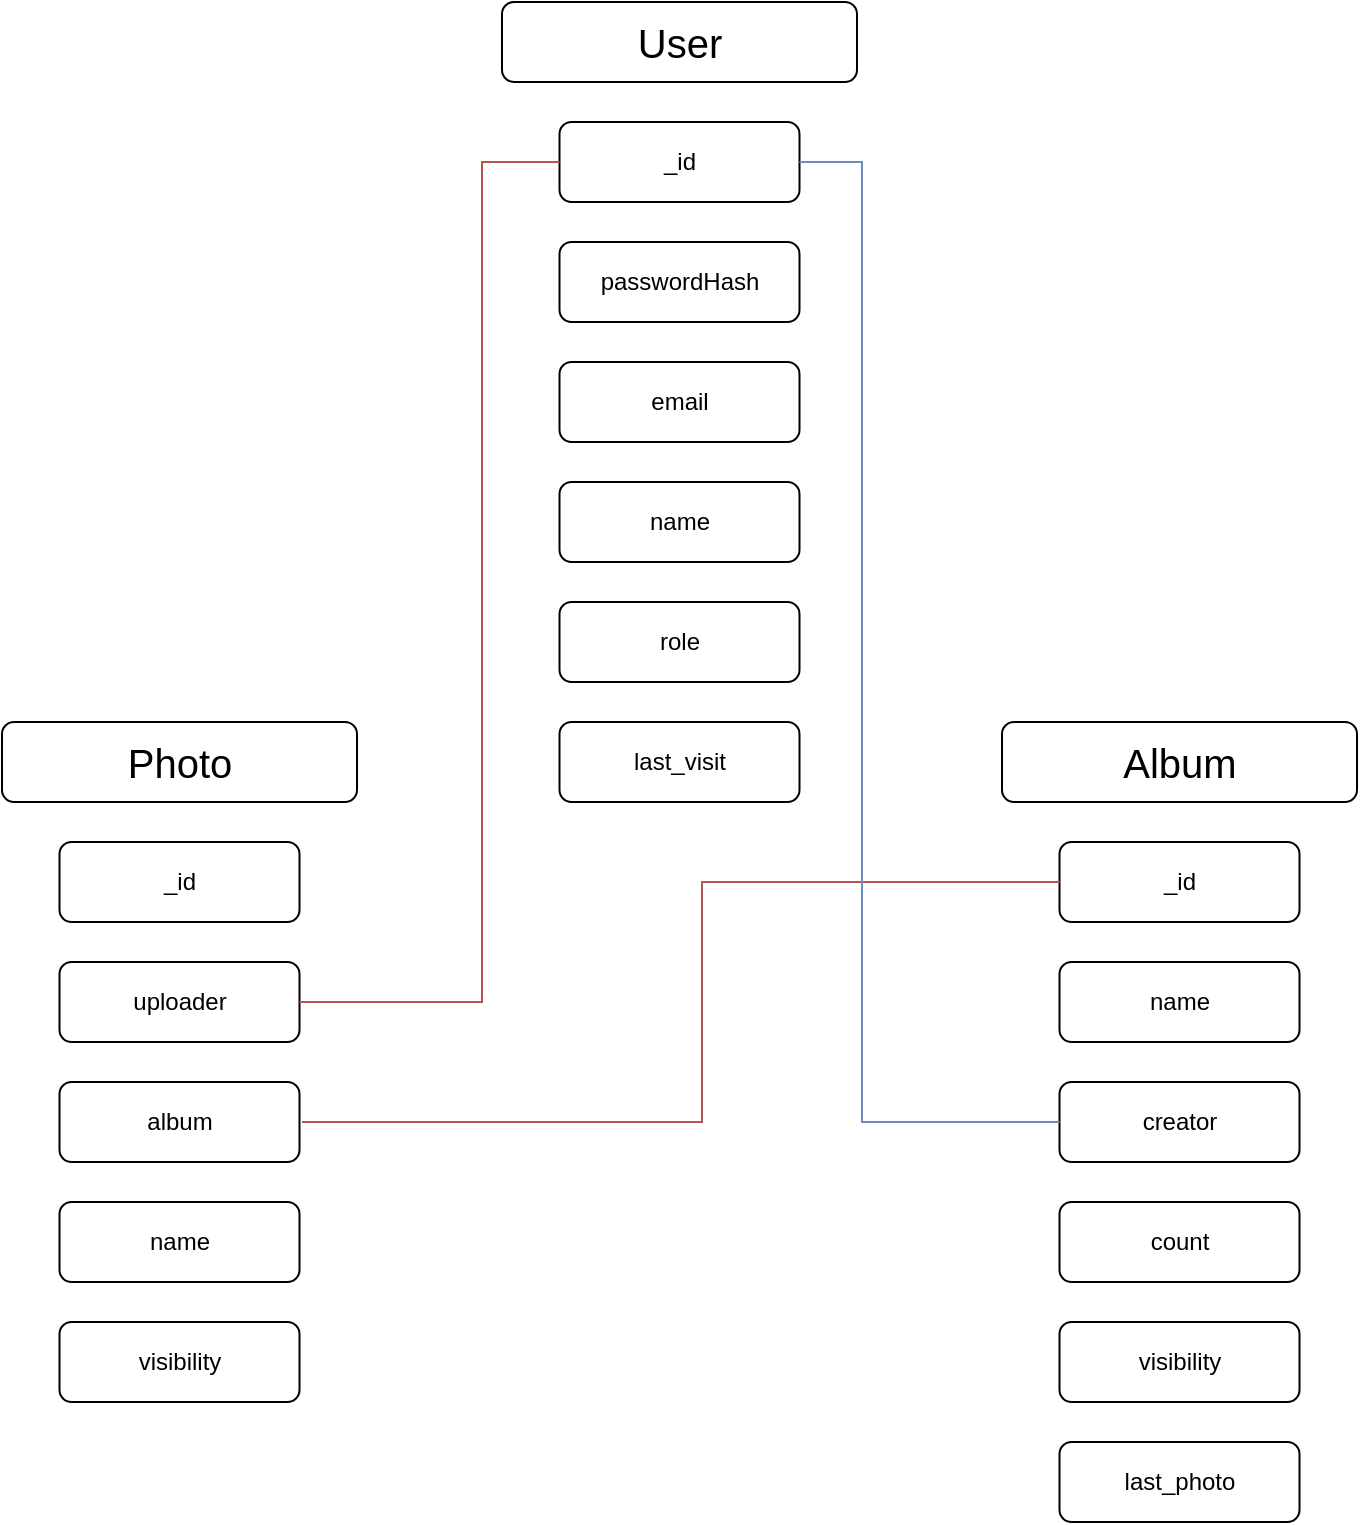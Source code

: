 <mxfile version="20.2.8" type="github">
  <diagram id="ogjfOnVmUnLx3IYXHrbg" name="Страница 1">
    <mxGraphModel dx="1038" dy="1716" grid="1" gridSize="10" guides="1" tooltips="1" connect="1" arrows="1" fold="1" page="1" pageScale="1" pageWidth="827" pageHeight="1169" math="0" shadow="0">
      <root>
        <mxCell id="0" />
        <mxCell id="1" parent="0" />
        <mxCell id="rGs1d33nnRzQPSpDqq4Y-1" value="&lt;font style=&quot;font-size: 20px;&quot;&gt;User&lt;/font&gt;" style="rounded=1;whiteSpace=wrap;html=1;" parent="1" vertex="1">
          <mxGeometry x="310" y="-210" width="177.5" height="40" as="geometry" />
        </mxCell>
        <mxCell id="rGs1d33nnRzQPSpDqq4Y-2" value="&lt;font style=&quot;font-size: 12px;&quot;&gt;_id&lt;/font&gt;" style="rounded=1;whiteSpace=wrap;html=1;" parent="1" vertex="1">
          <mxGeometry x="338.75" y="-150" width="120" height="40" as="geometry" />
        </mxCell>
        <mxCell id="rGs1d33nnRzQPSpDqq4Y-3" value="&lt;font style=&quot;font-size: 12px;&quot;&gt;passwordHash&lt;/font&gt;" style="rounded=1;whiteSpace=wrap;html=1;" parent="1" vertex="1">
          <mxGeometry x="338.75" y="-90" width="120" height="40" as="geometry" />
        </mxCell>
        <mxCell id="rGs1d33nnRzQPSpDqq4Y-4" value="&lt;font style=&quot;font-size: 12px;&quot;&gt;email&lt;/font&gt;" style="rounded=1;whiteSpace=wrap;html=1;" parent="1" vertex="1">
          <mxGeometry x="338.75" y="-30" width="120" height="40" as="geometry" />
        </mxCell>
        <mxCell id="rGs1d33nnRzQPSpDqq4Y-5" value="&lt;font style=&quot;font-size: 12px;&quot;&gt;name&lt;/font&gt;" style="rounded=1;whiteSpace=wrap;html=1;" parent="1" vertex="1">
          <mxGeometry x="338.75" y="30" width="120" height="40" as="geometry" />
        </mxCell>
        <mxCell id="rGs1d33nnRzQPSpDqq4Y-6" value="&lt;font style=&quot;font-size: 12px;&quot;&gt;role&lt;/font&gt;" style="rounded=1;whiteSpace=wrap;html=1;" parent="1" vertex="1">
          <mxGeometry x="338.75" y="90" width="120" height="40" as="geometry" />
        </mxCell>
        <mxCell id="rGs1d33nnRzQPSpDqq4Y-7" value="&lt;font style=&quot;font-size: 12px;&quot;&gt;last_visit&lt;/font&gt;" style="rounded=1;whiteSpace=wrap;html=1;" parent="1" vertex="1">
          <mxGeometry x="338.75" y="150" width="120" height="40" as="geometry" />
        </mxCell>
        <mxCell id="rGs1d33nnRzQPSpDqq4Y-8" value="&lt;font style=&quot;font-size: 20px;&quot;&gt;Album&lt;/font&gt;" style="rounded=1;whiteSpace=wrap;html=1;" parent="1" vertex="1">
          <mxGeometry x="560" y="150" width="177.5" height="40" as="geometry" />
        </mxCell>
        <mxCell id="rGs1d33nnRzQPSpDqq4Y-9" value="&lt;font style=&quot;font-size: 12px;&quot;&gt;_id&lt;/font&gt;" style="rounded=1;whiteSpace=wrap;html=1;" parent="1" vertex="1">
          <mxGeometry x="588.75" y="210" width="120" height="40" as="geometry" />
        </mxCell>
        <mxCell id="rGs1d33nnRzQPSpDqq4Y-10" value="&lt;font style=&quot;font-size: 12px;&quot;&gt;name&lt;/font&gt;" style="rounded=1;whiteSpace=wrap;html=1;" parent="1" vertex="1">
          <mxGeometry x="588.75" y="270" width="120" height="40" as="geometry" />
        </mxCell>
        <mxCell id="rGs1d33nnRzQPSpDqq4Y-11" value="&lt;font style=&quot;font-size: 12px;&quot;&gt;creator&lt;/font&gt;" style="rounded=1;whiteSpace=wrap;html=1;" parent="1" vertex="1">
          <mxGeometry x="588.75" y="330" width="120" height="40" as="geometry" />
        </mxCell>
        <mxCell id="rGs1d33nnRzQPSpDqq4Y-12" value="count" style="rounded=1;whiteSpace=wrap;html=1;" parent="1" vertex="1">
          <mxGeometry x="588.75" y="390" width="120" height="40" as="geometry" />
        </mxCell>
        <mxCell id="rGs1d33nnRzQPSpDqq4Y-13" value="&lt;font style=&quot;font-size: 12px;&quot;&gt;visibility&lt;/font&gt;" style="rounded=1;whiteSpace=wrap;html=1;" parent="1" vertex="1">
          <mxGeometry x="588.75" y="450" width="120" height="40" as="geometry" />
        </mxCell>
        <mxCell id="rGs1d33nnRzQPSpDqq4Y-15" value="&lt;font style=&quot;font-size: 20px;&quot;&gt;Photo&lt;/font&gt;" style="rounded=1;whiteSpace=wrap;html=1;" parent="1" vertex="1">
          <mxGeometry x="60" y="150" width="177.5" height="40" as="geometry" />
        </mxCell>
        <mxCell id="rGs1d33nnRzQPSpDqq4Y-16" value="&lt;font style=&quot;font-size: 12px;&quot;&gt;_id&lt;/font&gt;" style="rounded=1;whiteSpace=wrap;html=1;" parent="1" vertex="1">
          <mxGeometry x="88.75" y="210" width="120" height="40" as="geometry" />
        </mxCell>
        <mxCell id="rGs1d33nnRzQPSpDqq4Y-17" value="&lt;font style=&quot;font-size: 12px;&quot;&gt;uploader&lt;/font&gt;" style="rounded=1;whiteSpace=wrap;html=1;" parent="1" vertex="1">
          <mxGeometry x="88.75" y="270" width="120" height="40" as="geometry" />
        </mxCell>
        <mxCell id="rGs1d33nnRzQPSpDqq4Y-18" value="&lt;font style=&quot;font-size: 12px;&quot;&gt;album&lt;/font&gt;" style="rounded=1;whiteSpace=wrap;html=1;" parent="1" vertex="1">
          <mxGeometry x="88.75" y="330" width="120" height="40" as="geometry" />
        </mxCell>
        <mxCell id="rGs1d33nnRzQPSpDqq4Y-19" value="name" style="rounded=1;whiteSpace=wrap;html=1;" parent="1" vertex="1">
          <mxGeometry x="88.75" y="390" width="120" height="40" as="geometry" />
        </mxCell>
        <mxCell id="rGs1d33nnRzQPSpDqq4Y-20" value="&lt;font style=&quot;font-size: 12px;&quot;&gt;visibility&lt;/font&gt;" style="rounded=1;whiteSpace=wrap;html=1;" parent="1" vertex="1">
          <mxGeometry x="88.75" y="450" width="120" height="40" as="geometry" />
        </mxCell>
        <mxCell id="rGs1d33nnRzQPSpDqq4Y-21" value="" style="endArrow=none;html=1;rounded=0;fontSize=12;entryX=0;entryY=0.5;entryDx=0;entryDy=0;exitX=1;exitY=0.5;exitDx=0;exitDy=0;fillColor=#f8cecc;strokeColor=#b85450;" parent="1" source="rGs1d33nnRzQPSpDqq4Y-17" target="rGs1d33nnRzQPSpDqq4Y-2" edge="1">
          <mxGeometry width="50" height="50" relative="1" as="geometry">
            <mxPoint x="300" y="300" as="sourcePoint" />
            <mxPoint x="440" y="-70" as="targetPoint" />
            <Array as="points">
              <mxPoint x="300" y="290" />
              <mxPoint x="300" y="-130" />
            </Array>
          </mxGeometry>
        </mxCell>
        <mxCell id="rGs1d33nnRzQPSpDqq4Y-22" value="" style="endArrow=none;html=1;rounded=0;fontSize=12;entryX=0;entryY=0.5;entryDx=0;entryDy=0;fillColor=#f8cecc;strokeColor=#b85450;" parent="1" target="rGs1d33nnRzQPSpDqq4Y-9" edge="1">
          <mxGeometry width="50" height="50" relative="1" as="geometry">
            <mxPoint x="210" y="350" as="sourcePoint" />
            <mxPoint x="440" y="230" as="targetPoint" />
            <Array as="points">
              <mxPoint x="240" y="350" />
              <mxPoint x="410" y="350" />
              <mxPoint x="410" y="230" />
            </Array>
          </mxGeometry>
        </mxCell>
        <mxCell id="rGs1d33nnRzQPSpDqq4Y-23" value="" style="endArrow=none;html=1;rounded=0;fontSize=12;entryX=0;entryY=0.5;entryDx=0;entryDy=0;exitX=1;exitY=0.5;exitDx=0;exitDy=0;fillColor=#dae8fc;strokeColor=#6c8ebf;" parent="1" source="rGs1d33nnRzQPSpDqq4Y-2" target="rGs1d33nnRzQPSpDqq4Y-11" edge="1">
          <mxGeometry width="50" height="50" relative="1" as="geometry">
            <mxPoint x="510" y="350" as="sourcePoint" />
            <mxPoint x="440" y="230" as="targetPoint" />
            <Array as="points">
              <mxPoint x="490" y="-130" />
              <mxPoint x="490" y="350" />
            </Array>
          </mxGeometry>
        </mxCell>
        <mxCell id="KD99IhJWWDgBZ1uwWq33-1" value="&lt;font style=&quot;font-size: 12px;&quot;&gt;last_photo&lt;/font&gt;" style="rounded=1;whiteSpace=wrap;html=1;" vertex="1" parent="1">
          <mxGeometry x="588.75" y="510" width="120" height="40" as="geometry" />
        </mxCell>
      </root>
    </mxGraphModel>
  </diagram>
</mxfile>
